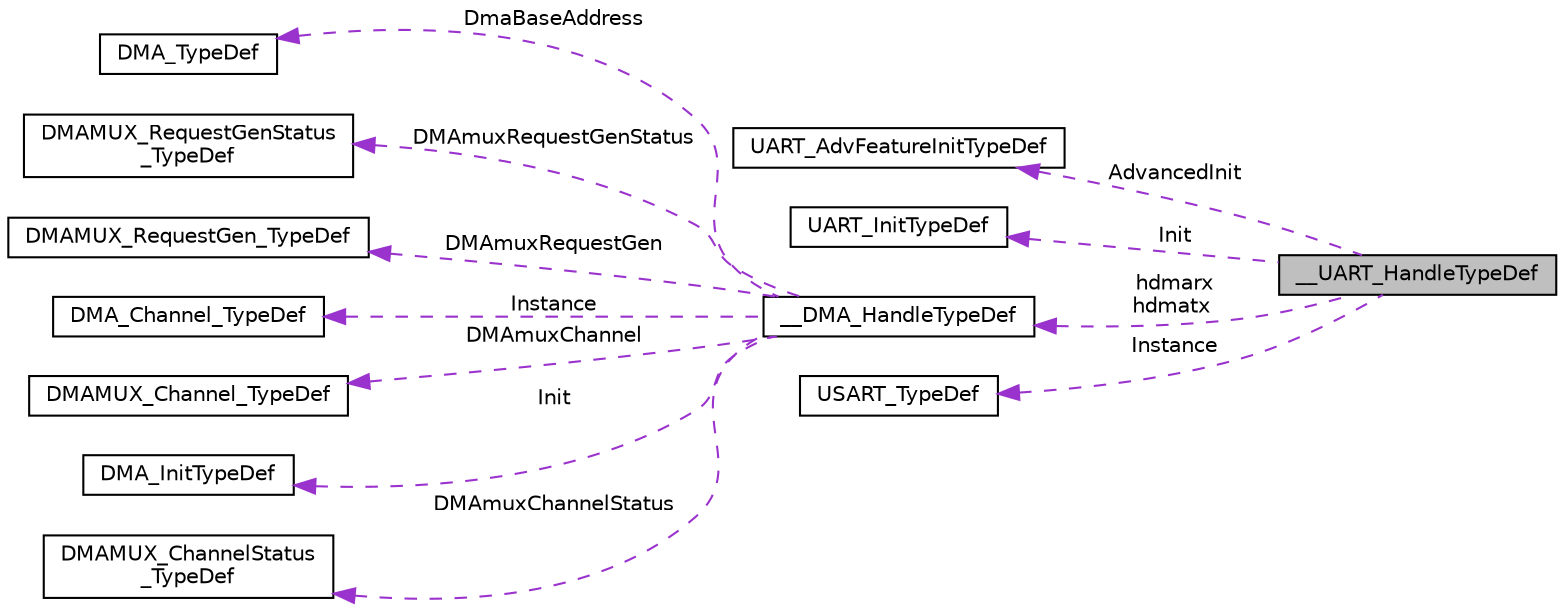 digraph "__UART_HandleTypeDef"
{
 // LATEX_PDF_SIZE
  edge [fontname="Helvetica",fontsize="10",labelfontname="Helvetica",labelfontsize="10"];
  node [fontname="Helvetica",fontsize="10",shape=record];
  rankdir="LR";
  Node1 [label="__UART_HandleTypeDef",height=0.2,width=0.4,color="black", fillcolor="grey75", style="filled", fontcolor="black",tooltip="UART handle Structure definition."];
  Node2 -> Node1 [dir="back",color="darkorchid3",fontsize="10",style="dashed",label=" AdvancedInit" ,fontname="Helvetica"];
  Node2 [label="UART_AdvFeatureInitTypeDef",height=0.2,width=0.4,color="black", fillcolor="white", style="filled",URL="$structUART__AdvFeatureInitTypeDef.html",tooltip="UART Advanced Features initialization structure definition."];
  Node3 -> Node1 [dir="back",color="darkorchid3",fontsize="10",style="dashed",label=" Init" ,fontname="Helvetica"];
  Node3 [label="UART_InitTypeDef",height=0.2,width=0.4,color="black", fillcolor="white", style="filled",URL="$structUART__InitTypeDef.html",tooltip="UART Init Structure definition."];
  Node4 -> Node1 [dir="back",color="darkorchid3",fontsize="10",style="dashed",label=" hdmarx\nhdmatx" ,fontname="Helvetica"];
  Node4 [label="__DMA_HandleTypeDef",height=0.2,width=0.4,color="black", fillcolor="white", style="filled",URL="$struct____DMA__HandleTypeDef.html",tooltip="DMA handle Structure definition."];
  Node5 -> Node4 [dir="back",color="darkorchid3",fontsize="10",style="dashed",label=" DmaBaseAddress" ,fontname="Helvetica"];
  Node5 [label="DMA_TypeDef",height=0.2,width=0.4,color="black", fillcolor="white", style="filled",URL="$structDMA__TypeDef.html",tooltip=" "];
  Node6 -> Node4 [dir="back",color="darkorchid3",fontsize="10",style="dashed",label=" DMAmuxRequestGenStatus" ,fontname="Helvetica"];
  Node6 [label="DMAMUX_RequestGenStatus\l_TypeDef",height=0.2,width=0.4,color="black", fillcolor="white", style="filled",URL="$structDMAMUX__RequestGenStatus__TypeDef.html",tooltip=" "];
  Node7 -> Node4 [dir="back",color="darkorchid3",fontsize="10",style="dashed",label=" DMAmuxRequestGen" ,fontname="Helvetica"];
  Node7 [label="DMAMUX_RequestGen_TypeDef",height=0.2,width=0.4,color="black", fillcolor="white", style="filled",URL="$structDMAMUX__RequestGen__TypeDef.html",tooltip=" "];
  Node8 -> Node4 [dir="back",color="darkorchid3",fontsize="10",style="dashed",label=" Instance" ,fontname="Helvetica"];
  Node8 [label="DMA_Channel_TypeDef",height=0.2,width=0.4,color="black", fillcolor="white", style="filled",URL="$structDMA__Channel__TypeDef.html",tooltip="DMA Controller."];
  Node9 -> Node4 [dir="back",color="darkorchid3",fontsize="10",style="dashed",label=" DMAmuxChannel" ,fontname="Helvetica"];
  Node9 [label="DMAMUX_Channel_TypeDef",height=0.2,width=0.4,color="black", fillcolor="white", style="filled",URL="$structDMAMUX__Channel__TypeDef.html",tooltip="DMA Multiplexer."];
  Node10 -> Node4 [dir="back",color="darkorchid3",fontsize="10",style="dashed",label=" Init" ,fontname="Helvetica"];
  Node10 [label="DMA_InitTypeDef",height=0.2,width=0.4,color="black", fillcolor="white", style="filled",URL="$structDMA__InitTypeDef.html",tooltip="DMA Configuration Structure definition."];
  Node11 -> Node4 [dir="back",color="darkorchid3",fontsize="10",style="dashed",label=" DMAmuxChannelStatus" ,fontname="Helvetica"];
  Node11 [label="DMAMUX_ChannelStatus\l_TypeDef",height=0.2,width=0.4,color="black", fillcolor="white", style="filled",URL="$structDMAMUX__ChannelStatus__TypeDef.html",tooltip=" "];
  Node12 -> Node1 [dir="back",color="darkorchid3",fontsize="10",style="dashed",label=" Instance" ,fontname="Helvetica"];
  Node12 [label="USART_TypeDef",height=0.2,width=0.4,color="black", fillcolor="white", style="filled",URL="$structUSART__TypeDef.html",tooltip="Universal Synchronous Asynchronous Receiver Transmitter."];
}
